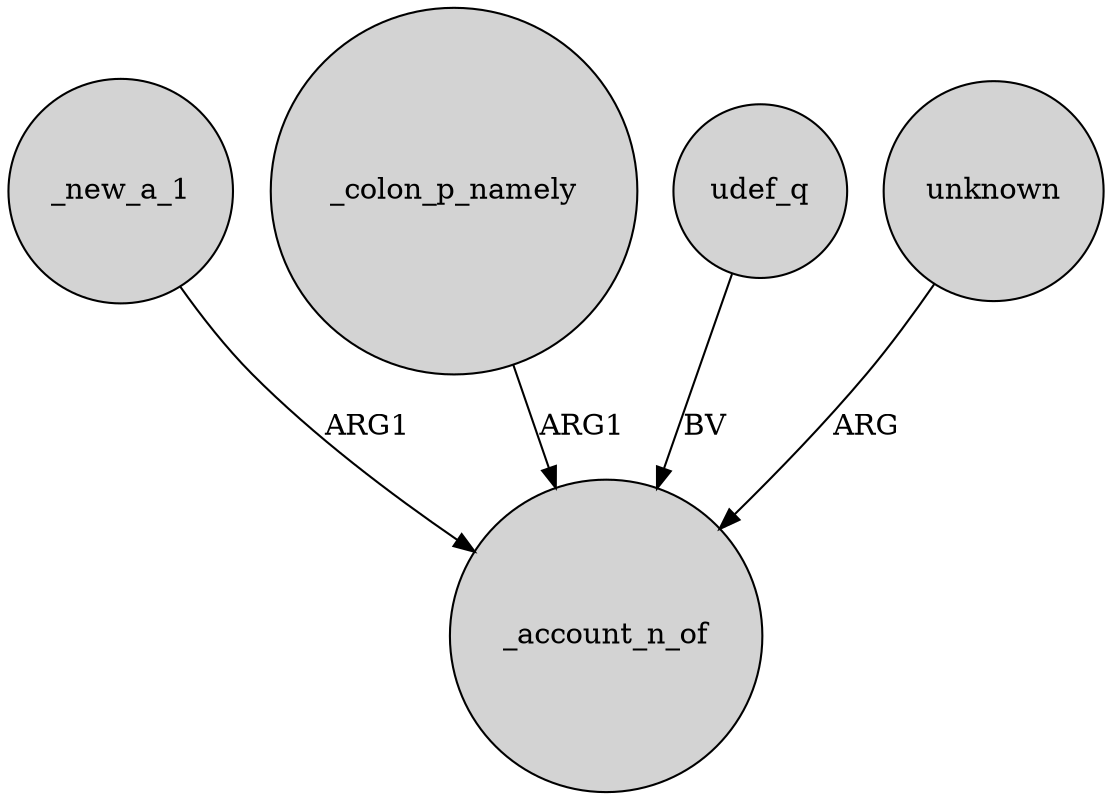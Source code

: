 digraph {
	node [shape=circle style=filled]
	_new_a_1 -> _account_n_of [label=ARG1]
	_colon_p_namely -> _account_n_of [label=ARG1]
	udef_q -> _account_n_of [label=BV]
	unknown -> _account_n_of [label=ARG]
}
